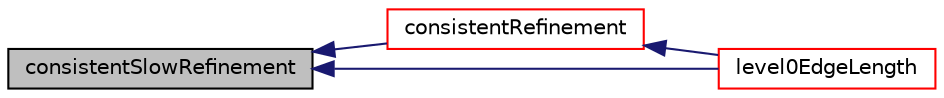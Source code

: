 digraph "consistentSlowRefinement"
{
  bgcolor="transparent";
  edge [fontname="Helvetica",fontsize="10",labelfontname="Helvetica",labelfontsize="10"];
  node [fontname="Helvetica",fontsize="10",shape=record];
  rankdir="LR";
  Node1 [label="consistentSlowRefinement",height=0.2,width=0.4,color="black", fillcolor="grey75", style="filled", fontcolor="black"];
  Node1 -> Node2 [dir="back",color="midnightblue",fontsize="10",style="solid",fontname="Helvetica"];
  Node2 [label="consistentRefinement",height=0.2,width=0.4,color="red",URL="$a01011.html#af4dc9e243358f0c57fc3499da2b87bf6",tooltip="Given valid mesh and current cell level and proposed. "];
  Node2 -> Node3 [dir="back",color="midnightblue",fontsize="10",style="solid",fontname="Helvetica"];
  Node3 [label="level0EdgeLength",height=0.2,width=0.4,color="red",URL="$a01011.html#a1d76700ce433ac0c860141db26cec53b",tooltip="Typical edge length between unrefined points. "];
  Node1 -> Node3 [dir="back",color="midnightblue",fontsize="10",style="solid",fontname="Helvetica"];
}
